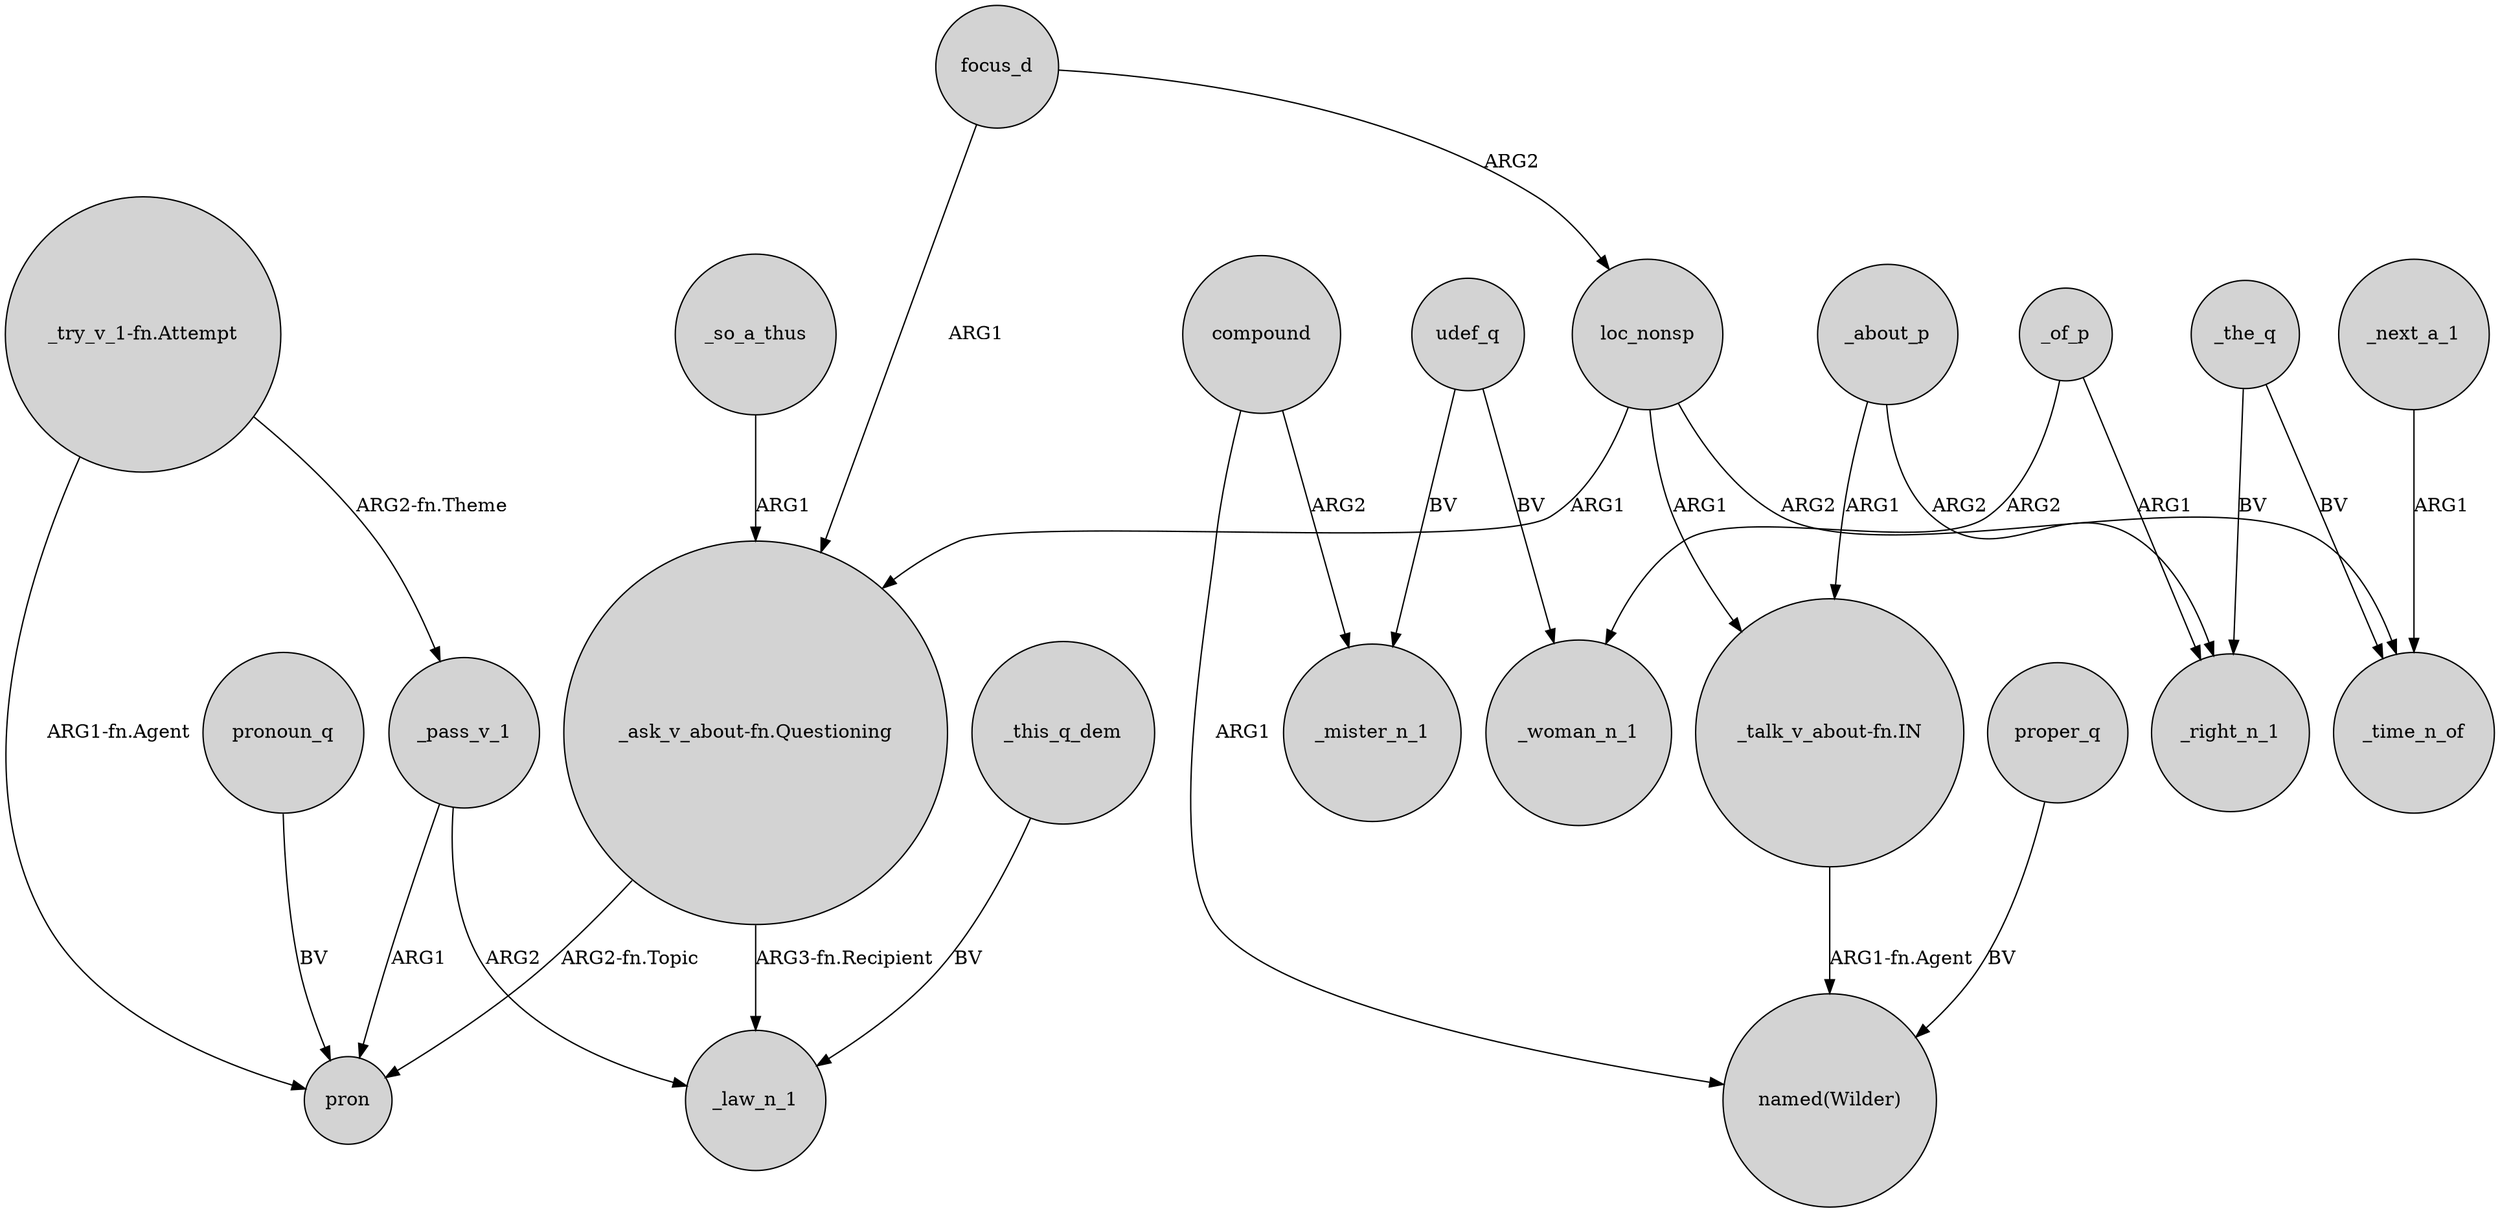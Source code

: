 digraph {
	node [shape=circle style=filled]
	loc_nonsp -> "_ask_v_about-fn.Questioning" [label=ARG1]
	focus_d -> loc_nonsp [label=ARG2]
	"_try_v_1-fn.Attempt" -> _pass_v_1 [label="ARG2-fn.Theme"]
	_about_p -> "_talk_v_about-fn.IN" [label=ARG1]
	udef_q -> _woman_n_1 [label=BV]
	_next_a_1 -> _time_n_of [label=ARG1]
	loc_nonsp -> "_talk_v_about-fn.IN" [label=ARG1]
	_about_p -> _right_n_1 [label=ARG2]
	"_talk_v_about-fn.IN" -> "named(Wilder)" [label="ARG1-fn.Agent"]
	compound -> _mister_n_1 [label=ARG2]
	"_ask_v_about-fn.Questioning" -> pron [label="ARG2-fn.Topic"]
	"_ask_v_about-fn.Questioning" -> _law_n_1 [label="ARG3-fn.Recipient"]
	udef_q -> _mister_n_1 [label=BV]
	_of_p -> _woman_n_1 [label=ARG2]
	loc_nonsp -> _time_n_of [label=ARG2]
	_so_a_thus -> "_ask_v_about-fn.Questioning" [label=ARG1]
	compound -> "named(Wilder)" [label=ARG1]
	pronoun_q -> pron [label=BV]
	_the_q -> _time_n_of [label=BV]
	proper_q -> "named(Wilder)" [label=BV]
	_pass_v_1 -> _law_n_1 [label=ARG2]
	focus_d -> "_ask_v_about-fn.Questioning" [label=ARG1]
	_the_q -> _right_n_1 [label=BV]
	_of_p -> _right_n_1 [label=ARG1]
	"_try_v_1-fn.Attempt" -> pron [label="ARG1-fn.Agent"]
	_this_q_dem -> _law_n_1 [label=BV]
	_pass_v_1 -> pron [label=ARG1]
}

